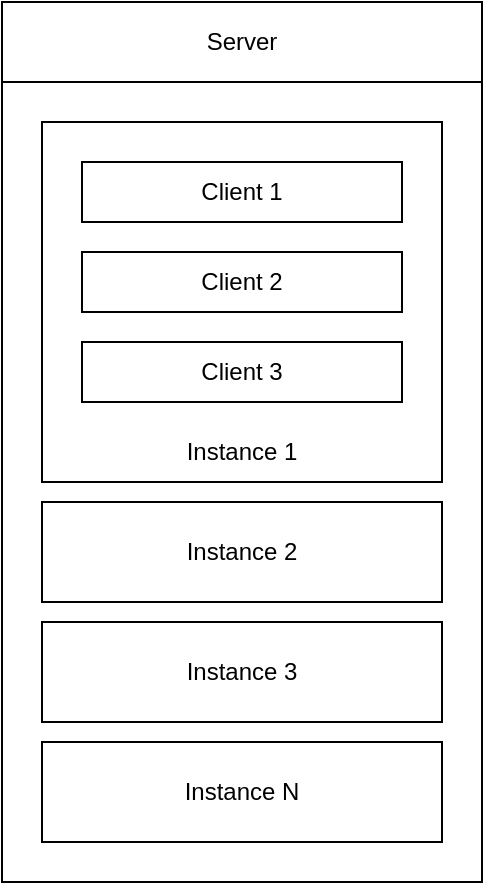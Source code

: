 <mxfile version="20.8.1" type="github">
  <diagram id="IYuIip3eOyXfyuH6mt3i" name="Page-1">
    <mxGraphModel dx="1595" dy="859" grid="1" gridSize="10" guides="1" tooltips="1" connect="1" arrows="1" fold="1" page="1" pageScale="1" pageWidth="850" pageHeight="1100" math="0" shadow="0">
      <root>
        <mxCell id="0" />
        <mxCell id="1" parent="0" />
        <mxCell id="2_6LWp1_aZbLUd6CnHVo-1" value="" style="rounded=0;whiteSpace=wrap;html=1;" vertex="1" parent="1">
          <mxGeometry x="120" y="120" width="240" height="400" as="geometry" />
        </mxCell>
        <mxCell id="2_6LWp1_aZbLUd6CnHVo-2" value="" style="rounded=0;whiteSpace=wrap;html=1;" vertex="1" parent="1">
          <mxGeometry x="140" y="140" width="200" height="180" as="geometry" />
        </mxCell>
        <mxCell id="2_6LWp1_aZbLUd6CnHVo-3" value="Instance 2" style="rounded=0;whiteSpace=wrap;html=1;" vertex="1" parent="1">
          <mxGeometry x="140" y="330" width="200" height="50" as="geometry" />
        </mxCell>
        <mxCell id="2_6LWp1_aZbLUd6CnHVo-4" value="Instance 3" style="rounded=0;whiteSpace=wrap;html=1;" vertex="1" parent="1">
          <mxGeometry x="140" y="390" width="200" height="50" as="geometry" />
        </mxCell>
        <mxCell id="2_6LWp1_aZbLUd6CnHVo-5" value="Instance N" style="rounded=0;whiteSpace=wrap;html=1;" vertex="1" parent="1">
          <mxGeometry x="140" y="450" width="200" height="50" as="geometry" />
        </mxCell>
        <mxCell id="2_6LWp1_aZbLUd6CnHVo-7" value="Client 1" style="rounded=0;whiteSpace=wrap;html=1;" vertex="1" parent="1">
          <mxGeometry x="160" y="160" width="160" height="30" as="geometry" />
        </mxCell>
        <mxCell id="2_6LWp1_aZbLUd6CnHVo-8" value="Client 2" style="rounded=0;whiteSpace=wrap;html=1;" vertex="1" parent="1">
          <mxGeometry x="160" y="205" width="160" height="30" as="geometry" />
        </mxCell>
        <mxCell id="2_6LWp1_aZbLUd6CnHVo-9" value="Client 3" style="rounded=0;whiteSpace=wrap;html=1;" vertex="1" parent="1">
          <mxGeometry x="160" y="250" width="160" height="30" as="geometry" />
        </mxCell>
        <mxCell id="2_6LWp1_aZbLUd6CnHVo-10" value="Server" style="rounded=0;whiteSpace=wrap;html=1;" vertex="1" parent="1">
          <mxGeometry x="120" y="80" width="240" height="40" as="geometry" />
        </mxCell>
        <mxCell id="2_6LWp1_aZbLUd6CnHVo-11" value="Instance 1" style="text;html=1;strokeColor=none;fillColor=none;align=center;verticalAlign=middle;whiteSpace=wrap;rounded=0;" vertex="1" parent="1">
          <mxGeometry x="160" y="290" width="160" height="30" as="geometry" />
        </mxCell>
      </root>
    </mxGraphModel>
  </diagram>
</mxfile>
